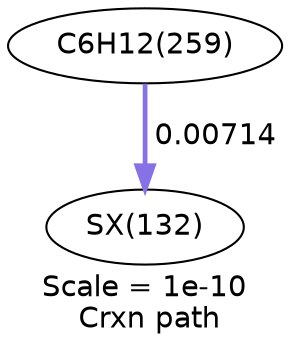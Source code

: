 digraph reaction_paths {
center=1;
s24 -> s54[fontname="Helvetica", style="setlinewidth(2.27)", arrowsize=1.13, color="0.7, 0.507, 0.9"
, label=" 0.00714"];
s24 [ fontname="Helvetica", label="C6H12(259)"];
s54 [ fontname="Helvetica", label="SX(132)"];
 label = "Scale = 1e-10\l Crxn path";
 fontname = "Helvetica";
}
